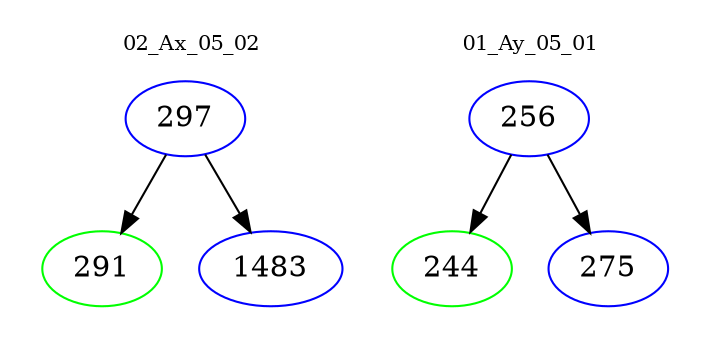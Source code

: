 digraph{
subgraph cluster_0 {
color = white
label = "02_Ax_05_02";
fontsize=10;
T0_297 [label="297", color="blue"]
T0_297 -> T0_291 [color="black"]
T0_291 [label="291", color="green"]
T0_297 -> T0_1483 [color="black"]
T0_1483 [label="1483", color="blue"]
}
subgraph cluster_1 {
color = white
label = "01_Ay_05_01";
fontsize=10;
T1_256 [label="256", color="blue"]
T1_256 -> T1_244 [color="black"]
T1_244 [label="244", color="green"]
T1_256 -> T1_275 [color="black"]
T1_275 [label="275", color="blue"]
}
}
